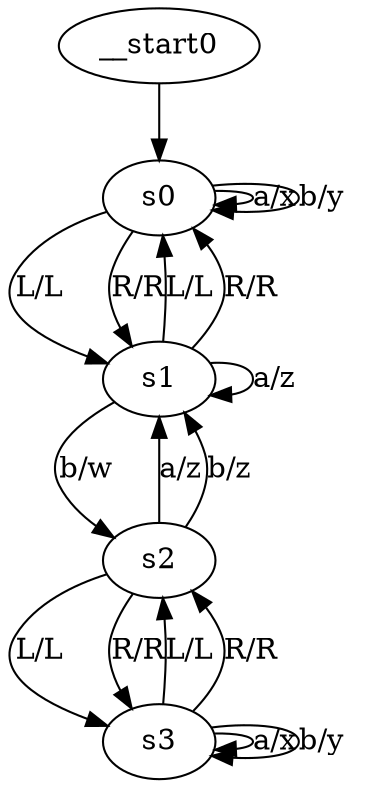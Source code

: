 digraph g {
  __start0 -> s0;

  s0 -> s1 [label="L/L"]
  s0 -> s1 [label="R/R"]
  s0 -> s0 [label="a/x"]
  s0 -> s0 [label="b/y"]
  s1 -> s0 [label="L/L"]
  s1 -> s0 [label="R/R"]
  s1 -> s1 [label="a/z"]
  s1 -> s2 [label="b/w"]
  s2 -> s3 [label="L/L"]
  s2 -> s3 [label="R/R"]
  s2 -> s1 [label="a/z"]
  s2 -> s1 [label="b/z"]
  s3 -> s2 [label="L/L"]
  s3 -> s2 [label="R/R"]
  s3 -> s3 [label="a/x"]
  s3 -> s3 [label="b/y"]
}
